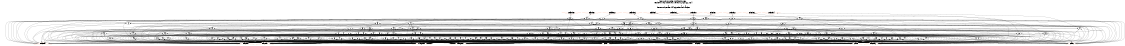 # Network structure generated by ABC

digraph network {
size = "7.5,10";
center = true;
edge [dir = back];

{
  node [shape = plaintext];
  edge [style = invis];
  LevelTitle1 [label=""];
  LevelTitle2 [label=""];
  Level6 [label = ""];
  Level5 [label = ""];
  Level4 [label = ""];
  Level3 [label = ""];
  Level2 [label = ""];
  Level1 [label = ""];
  Level0 [label = ""];
  LevelTitle1 ->  LevelTitle2 ->  Level6 ->  Level5 ->  Level4 ->  Level3 ->  Level2 ->  Level1 ->  Level0;
}

{
  rank = same;
  LevelTitle1;
  title1 [shape=plaintext,
          fontsize=20,
          fontname = "Times-Roman",
          label="Network structure visualized by ABC\nBenchmark \"top\". Time was Wed Oct 16 16:01:38 2024. "
         ];
}

{
  rank = same;
  LevelTitle2;
  title2 [shape=plaintext,
          fontsize=18,
          fontname = "Times-Roman",
          label="The network contains 194 logic nodes and 0 latches.\n"
         ];
}

{
  rank = same;
  Level6;
  Node11 [label = "coeff_token0", shape = invtriangle, color = coral, fillcolor = coral];
  Node12 [label = "coeff_token1", shape = invtriangle, color = coral, fillcolor = coral];
  Node13 [label = "coeff_token2", shape = invtriangle, color = coral, fillcolor = coral];
  Node14 [label = "coeff_token3", shape = invtriangle, color = coral, fillcolor = coral];
  Node15 [label = "coeff_token4", shape = invtriangle, color = coral, fillcolor = coral];
  Node16 [label = "coeff_token5", shape = invtriangle, color = coral, fillcolor = coral];
  Node17 [label = "ctoken_len0", shape = invtriangle, color = coral, fillcolor = coral];
  Node18 [label = "ctoken_len1", shape = invtriangle, color = coral, fillcolor = coral];
  Node19 [label = "ctoken_len2", shape = invtriangle, color = coral, fillcolor = coral];
  Node20 [label = "ctoken_len3", shape = invtriangle, color = coral, fillcolor = coral];
  Node21 [label = "ctoken_len4", shape = invtriangle, color = coral, fillcolor = coral];
}

{
  rank = same;
  Level5;
  Node23 [label = "23\n", shape = ellipse];
  Node54 [label = "54\n", shape = ellipse];
  Node80 [label = "80\n", shape = ellipse];
  Node104 [label = "104\n", shape = ellipse];
  Node130 [label = "130\n", shape = ellipse];
  Node155 [label = "155\n", shape = ellipse];
  Node180 [label = "180\n", shape = ellipse];
  Node199 [label = "199\n", shape = ellipse];
}

{
  rank = same;
  Level4;
  Node24 [label = "24\n", shape = ellipse];
  Node35 [label = "35\n", shape = ellipse];
  Node55 [label = "55\n", shape = ellipse];
  Node65 [label = "65\n", shape = ellipse];
  Node81 [label = "81\n", shape = ellipse];
  Node105 [label = "105\n", shape = ellipse];
  Node112 [label = "112\n", shape = ellipse];
  Node131 [label = "131\n", shape = ellipse];
  Node141 [label = "141\n", shape = ellipse];
  Node156 [label = "156\n", shape = ellipse];
  Node181 [label = "181\n", shape = ellipse];
  Node200 [label = "200\n", shape = ellipse];
}

{
  rank = same;
  Level3;
  Node25 [label = "25\n", shape = ellipse];
  Node36 [label = "36\n", shape = ellipse];
  Node41 [label = "41\n", shape = ellipse];
  Node56 [label = "56\n", shape = ellipse];
  Node61 [label = "61\n", shape = ellipse];
  Node66 [label = "66\n", shape = ellipse];
  Node77 [label = "77\n", shape = ellipse];
  Node82 [label = "82\n", shape = ellipse];
  Node92 [label = "92\n", shape = ellipse];
  Node106 [label = "106\n", shape = ellipse];
  Node113 [label = "113\n", shape = ellipse];
  Node119 [label = "119\n", shape = ellipse];
  Node132 [label = "132\n", shape = ellipse];
  Node142 [label = "142\n", shape = ellipse];
  Node147 [label = "147\n", shape = ellipse];
  Node153 [label = "153\n", shape = ellipse];
  Node157 [label = "157\n", shape = ellipse];
  Node167 [label = "167\n", shape = ellipse];
  Node182 [label = "182\n", shape = ellipse];
  Node201 [label = "201\n", shape = ellipse];
  Node211 [label = "211\n", shape = ellipse];
  Node214 [label = "214\n", shape = ellipse];
}

{
  rank = same;
  Level2;
  Node26 [label = "26\n", shape = ellipse];
  Node30 [label = "30\n", shape = ellipse];
  Node32 [label = "32\n", shape = ellipse];
  Node37 [label = "37\n", shape = ellipse];
  Node39 [label = "39\n", shape = ellipse];
  Node42 [label = "42\n", shape = ellipse];
  Node46 [label = "46\n", shape = ellipse];
  Node49 [label = "49\n", shape = ellipse];
  Node51 [label = "51\n", shape = ellipse];
  Node57 [label = "57\n", shape = ellipse];
  Node62 [label = "62\n", shape = ellipse];
  Node67 [label = "67\n", shape = ellipse];
  Node73 [label = "73\n", shape = ellipse];
  Node78 [label = "78\n", shape = ellipse];
  Node83 [label = "83\n", shape = ellipse];
  Node85 [label = "85\n", shape = ellipse];
  Node86 [label = "86\n", shape = ellipse];
  Node88 [label = "88\n", shape = ellipse];
  Node93 [label = "93\n", shape = ellipse];
  Node96 [label = "96\n", shape = ellipse];
  Node100 [label = "100\n", shape = ellipse];
  Node102 [label = "102\n", shape = ellipse];
  Node107 [label = "107\n", shape = ellipse];
  Node109 [label = "109\n", shape = ellipse];
  Node114 [label = "114\n", shape = ellipse];
  Node116 [label = "116\n", shape = ellipse];
  Node120 [label = "120\n", shape = ellipse];
  Node126 [label = "126\n", shape = ellipse];
  Node128 [label = "128\n", shape = ellipse];
  Node133 [label = "133\n", shape = ellipse];
  Node136 [label = "136\n", shape = ellipse];
  Node138 [label = "138\n", shape = ellipse];
  Node143 [label = "143\n", shape = ellipse];
  Node148 [label = "148\n", shape = ellipse];
  Node154 [label = "154\n", shape = ellipse];
  Node158 [label = "158\n", shape = ellipse];
  Node162 [label = "162\n", shape = ellipse];
  Node168 [label = "168\n", shape = ellipse];
  Node171 [label = "171\n", shape = ellipse];
  Node176 [label = "176\n", shape = ellipse];
  Node183 [label = "183\n", shape = ellipse];
  Node186 [label = "186\n", shape = ellipse];
  Node190 [label = "190\n", shape = ellipse];
  Node193 [label = "193\n", shape = ellipse];
  Node196 [label = "196\n", shape = ellipse];
  Node202 [label = "202\n", shape = ellipse];
  Node203 [label = "203\n", shape = ellipse];
  Node204 [label = "204\n", shape = ellipse];
  Node206 [label = "206\n", shape = ellipse];
  Node208 [label = "208\n", shape = ellipse];
  Node212 [label = "212\n", shape = ellipse];
  Node215 [label = "215\n", shape = ellipse];
}

{
  rank = same;
  Level1;
  Node27 [label = "27\n", shape = ellipse];
  Node28 [label = "28\n", shape = ellipse];
  Node29 [label = "29\n", shape = ellipse];
  Node31 [label = "31\n", shape = ellipse];
  Node33 [label = "33\n", shape = ellipse];
  Node34 [label = "34\n", shape = ellipse];
  Node38 [label = "38\n", shape = ellipse];
  Node40 [label = "40\n", shape = ellipse];
  Node43 [label = "43\n", shape = ellipse];
  Node44 [label = "44\n", shape = ellipse];
  Node45 [label = "45\n", shape = ellipse];
  Node47 [label = "47\n", shape = ellipse];
  Node48 [label = "48\n", shape = ellipse];
  Node50 [label = "50\n", shape = ellipse];
  Node52 [label = "52\n", shape = ellipse];
  Node53 [label = "53\n", shape = ellipse];
  Node58 [label = "58\n", shape = ellipse];
  Node59 [label = "59\n", shape = ellipse];
  Node60 [label = "60\n", shape = ellipse];
  Node63 [label = "63\n", shape = ellipse];
  Node64 [label = "64\n", shape = ellipse];
  Node68 [label = "68\n", shape = ellipse];
  Node69 [label = "69\n", shape = ellipse];
  Node70 [label = "70\n", shape = ellipse];
  Node71 [label = "71\n", shape = ellipse];
  Node72 [label = "72\n", shape = ellipse];
  Node74 [label = "74\n", shape = ellipse];
  Node75 [label = "75\n", shape = ellipse];
  Node76 [label = "76\n", shape = ellipse];
  Node79 [label = "79\n", shape = ellipse];
  Node84 [label = "84\n", shape = ellipse];
  Node87 [label = "87\n", shape = ellipse];
  Node89 [label = "89\n", shape = ellipse];
  Node90 [label = "90\n", shape = ellipse];
  Node91 [label = "91\n", shape = ellipse];
  Node94 [label = "94\n", shape = ellipse];
  Node95 [label = "95\n", shape = ellipse];
  Node97 [label = "97\n", shape = ellipse];
  Node98 [label = "98\n", shape = ellipse];
  Node99 [label = "99\n", shape = ellipse];
  Node101 [label = "101\n", shape = ellipse];
  Node103 [label = "103\n", shape = ellipse];
  Node108 [label = "108\n", shape = ellipse];
  Node110 [label = "110\n", shape = ellipse];
  Node111 [label = "111\n", shape = ellipse];
  Node115 [label = "115\n", shape = ellipse];
  Node117 [label = "117\n", shape = ellipse];
  Node118 [label = "118\n", shape = ellipse];
  Node121 [label = "121\n", shape = ellipse];
  Node122 [label = "122\n", shape = ellipse];
  Node123 [label = "123\n", shape = ellipse];
  Node124 [label = "124\n", shape = ellipse];
  Node125 [label = "125\n", shape = ellipse];
  Node127 [label = "127\n", shape = ellipse];
  Node129 [label = "129\n", shape = ellipse];
  Node134 [label = "134\n", shape = ellipse];
  Node135 [label = "135\n", shape = ellipse];
  Node137 [label = "137\n", shape = ellipse];
  Node139 [label = "139\n", shape = ellipse];
  Node140 [label = "140\n", shape = ellipse];
  Node144 [label = "144\n", shape = ellipse];
  Node145 [label = "145\n", shape = ellipse];
  Node146 [label = "146\n", shape = ellipse];
  Node149 [label = "149\n", shape = ellipse];
  Node150 [label = "150\n", shape = ellipse];
  Node151 [label = "151\n", shape = ellipse];
  Node152 [label = "152\n", shape = ellipse];
  Node159 [label = "159\n", shape = ellipse];
  Node160 [label = "160\n", shape = ellipse];
  Node161 [label = "161\n", shape = ellipse];
  Node163 [label = "163\n", shape = ellipse];
  Node164 [label = "164\n", shape = ellipse];
  Node165 [label = "165\n", shape = ellipse];
  Node166 [label = "166\n", shape = ellipse];
  Node169 [label = "169\n", shape = ellipse];
  Node170 [label = "170\n", shape = ellipse];
  Node172 [label = "172\n", shape = ellipse];
  Node173 [label = "173\n", shape = ellipse];
  Node174 [label = "174\n", shape = ellipse];
  Node175 [label = "175\n", shape = ellipse];
  Node177 [label = "177\n", shape = ellipse];
  Node178 [label = "178\n", shape = ellipse];
  Node179 [label = "179\n", shape = ellipse];
  Node184 [label = "184\n", shape = ellipse];
  Node185 [label = "185\n", shape = ellipse];
  Node187 [label = "187\n", shape = ellipse];
  Node188 [label = "188\n", shape = ellipse];
  Node189 [label = "189\n", shape = ellipse];
  Node191 [label = "191\n", shape = ellipse];
  Node192 [label = "192\n", shape = ellipse];
  Node194 [label = "194\n", shape = ellipse];
  Node195 [label = "195\n", shape = ellipse];
  Node197 [label = "197\n", shape = ellipse];
  Node198 [label = "198\n", shape = ellipse];
  Node205 [label = "205\n", shape = ellipse];
  Node207 [label = "207\n", shape = ellipse];
  Node209 [label = "209\n", shape = ellipse];
  Node210 [label = "210\n", shape = ellipse];
  Node213 [label = "213\n", shape = ellipse];
  Node216 [label = "216\n", shape = ellipse];
}

{
  rank = same;
  Level0;
  Node1 [label = "totalcoeffs0", shape = triangle, color = coral, fillcolor = coral];
  Node2 [label = "totalcoeffs1", shape = triangle, color = coral, fillcolor = coral];
  Node3 [label = "totalcoeffs2", shape = triangle, color = coral, fillcolor = coral];
  Node4 [label = "totalcoeffs3", shape = triangle, color = coral, fillcolor = coral];
  Node5 [label = "totalcoeffs4", shape = triangle, color = coral, fillcolor = coral];
  Node6 [label = "ctable0", shape = triangle, color = coral, fillcolor = coral];
  Node7 [label = "ctable1", shape = triangle, color = coral, fillcolor = coral];
  Node8 [label = "ctable2", shape = triangle, color = coral, fillcolor = coral];
  Node9 [label = "trailingones0", shape = triangle, color = coral, fillcolor = coral];
  Node10 [label = "trailingones1", shape = triangle, color = coral, fillcolor = coral];
}

title1 -> title2 [style = invis];
title2 -> Node11 [style = invis];
title2 -> Node12 [style = invis];
title2 -> Node13 [style = invis];
title2 -> Node14 [style = invis];
title2 -> Node15 [style = invis];
title2 -> Node16 [style = invis];
title2 -> Node17 [style = invis];
title2 -> Node18 [style = invis];
title2 -> Node19 [style = invis];
title2 -> Node20 [style = invis];
title2 -> Node21 [style = invis];
Node11 -> Node12 [style = invis];
Node12 -> Node13 [style = invis];
Node13 -> Node14 [style = invis];
Node14 -> Node15 [style = invis];
Node15 -> Node16 [style = invis];
Node16 -> Node17 [style = invis];
Node17 -> Node18 [style = invis];
Node18 -> Node19 [style = invis];
Node19 -> Node20 [style = invis];
Node20 -> Node21 [style = invis];
Node11 -> Node23 [style = solid];
Node12 -> Node54 [style = solid];
Node13 -> Node80 [style = solid];
Node14 -> Node104 [style = solid];
Node15 -> Node126 [style = solid];
Node16 -> Node128 [style = solid];
Node17 -> Node130 [style = solid];
Node18 -> Node155 [style = solid];
Node19 -> Node180 [style = solid];
Node20 -> Node199 [style = solid];
Node21 -> Node214 [style = solid];
Node23 -> Node24 [style = solid];
Node23 -> Node35 [style = solid];
Node23 -> Node51 [style = solid];
Node23 -> Node5 [style = solid];
Node23 -> Node7 [style = solid];
Node24 -> Node25 [style = solid];
Node24 -> Node30 [style = solid];
Node24 -> Node32 [style = solid];
Node24 -> Node3 [style = solid];
Node24 -> Node9 [style = solid];
Node25 -> Node26 [style = solid];
Node25 -> Node29 [style = solid];
Node25 -> Node1 [style = solid];
Node25 -> Node3 [style = solid];
Node25 -> Node4 [style = solid];
Node26 -> Node27 [style = solid];
Node26 -> Node28 [style = solid];
Node26 -> Node6 [style = solid];
Node26 -> Node8 [style = solid];
Node26 -> Node9 [style = solid];
Node27 -> Node3 [style = solid];
Node27 -> Node10 [style = solid];
Node28 -> Node1 [style = solid];
Node28 -> Node2 [style = solid];
Node29 -> Node2 [style = solid];
Node29 -> Node6 [style = solid];
Node29 -> Node8 [style = solid];
Node29 -> Node9 [style = solid];
Node29 -> Node10 [style = solid];
Node30 -> Node31 [style = solid];
Node30 -> Node1 [style = solid];
Node30 -> Node2 [style = solid];
Node30 -> Node8 [style = solid];
Node30 -> Node10 [style = solid];
Node31 -> Node4 [style = solid];
Node31 -> Node6 [style = solid];
Node32 -> Node33 [style = solid];
Node32 -> Node34 [style = solid];
Node32 -> Node2 [style = solid];
Node32 -> Node4 [style = solid];
Node32 -> Node8 [style = solid];
Node33 -> Node1 [style = solid];
Node33 -> Node3 [style = solid];
Node33 -> Node4 [style = solid];
Node33 -> Node10 [style = solid];
Node34 -> Node1 [style = solid];
Node34 -> Node2 [style = solid];
Node34 -> Node3 [style = solid];
Node34 -> Node6 [style = solid];
Node34 -> Node10 [style = solid];
Node35 -> Node36 [style = solid];
Node35 -> Node41 [style = solid];
Node35 -> Node46 [style = solid];
Node35 -> Node49 [style = solid];
Node35 -> Node8 [style = solid];
Node36 -> Node37 [style = solid];
Node36 -> Node39 [style = solid];
Node36 -> Node6 [style = solid];
Node36 -> Node9 [style = solid];
Node37 -> Node38 [style = solid];
Node37 -> Node1 [style = solid];
Node37 -> Node3 [style = solid];
Node37 -> Node7 [style = solid];
Node37 -> Node10 [style = solid];
Node38 -> Node1 [style = solid];
Node38 -> Node2 [style = solid];
Node38 -> Node3 [style = solid];
Node38 -> Node4 [style = solid];
Node38 -> Node10 [style = solid];
Node39 -> Node40 [style = solid];
Node39 -> Node2 [style = solid];
Node39 -> Node3 [style = solid];
Node39 -> Node10 [style = solid];
Node40 -> Node1 [style = solid];
Node40 -> Node4 [style = solid];
Node40 -> Node7 [style = solid];
Node41 -> Node42 [style = solid];
Node41 -> Node45 [style = solid];
Node41 -> Node4 [style = solid];
Node41 -> Node6 [style = solid];
Node41 -> Node9 [style = solid];
Node42 -> Node43 [style = solid];
Node42 -> Node44 [style = solid];
Node42 -> Node3 [style = solid];
Node42 -> Node6 [style = solid];
Node42 -> Node7 [style = solid];
Node43 -> Node1 [style = solid];
Node43 -> Node2 [style = solid];
Node43 -> Node10 [style = solid];
Node44 -> Node1 [style = solid];
Node44 -> Node2 [style = solid];
Node44 -> Node3 [style = solid];
Node44 -> Node10 [style = solid];
Node45 -> Node1 [style = solid];
Node45 -> Node2 [style = solid];
Node45 -> Node3 [style = solid];
Node45 -> Node9 [style = solid];
Node45 -> Node10 [style = solid];
Node46 -> Node47 [style = solid];
Node46 -> Node48 [style = solid];
Node46 -> Node1 [style = solid];
Node46 -> Node6 [style = solid];
Node46 -> Node9 [style = solid];
Node47 -> Node2 [style = solid];
Node47 -> Node3 [style = solid];
Node47 -> Node4 [style = solid];
Node47 -> Node9 [style = solid];
Node47 -> Node10 [style = solid];
Node48 -> Node2 [style = solid];
Node48 -> Node3 [style = solid];
Node48 -> Node4 [style = solid];
Node48 -> Node7 [style = solid];
Node48 -> Node10 [style = solid];
Node49 -> Node50 [style = solid];
Node49 -> Node1 [style = solid];
Node49 -> Node2 [style = solid];
Node49 -> Node9 [style = solid];
Node49 -> Node10 [style = solid];
Node50 -> Node3 [style = solid];
Node50 -> Node4 [style = solid];
Node51 -> Node52 [style = solid];
Node51 -> Node53 [style = solid];
Node51 -> Node1 [style = solid];
Node51 -> Node8 [style = solid];
Node52 -> Node5 [style = solid];
Node52 -> Node6 [style = solid];
Node52 -> Node7 [style = solid];
Node52 -> Node9 [style = solid];
Node52 -> Node10 [style = solid];
Node53 -> Node2 [style = solid];
Node53 -> Node3 [style = solid];
Node53 -> Node4 [style = solid];
Node54 -> Node55 [style = solid];
Node54 -> Node65 [style = solid];
Node54 -> Node77 [style = solid];
Node54 -> Node5 [style = solid];
Node54 -> Node8 [style = solid];
Node55 -> Node56 [style = solid];
Node55 -> Node61 [style = solid];
Node55 -> Node2 [style = solid];
Node55 -> Node4 [style = solid];
Node55 -> Node5 [style = solid];
Node56 -> Node57 [style = solid];
Node56 -> Node59 [style = solid];
Node56 -> Node60 [style = solid];
Node56 -> Node3 [style = solid];
Node56 -> Node5 [style = solid];
Node57 -> Node58 [style = solid];
Node57 -> Node1 [style = solid];
Node57 -> Node3 [style = solid];
Node57 -> Node7 [style = solid];
Node57 -> Node10 [style = solid];
Node58 -> Node5 [style = solid];
Node58 -> Node6 [style = solid];
Node58 -> Node7 [style = solid];
Node58 -> Node9 [style = solid];
Node58 -> Node10 [style = solid];
Node59 -> Node1 [style = solid];
Node59 -> Node3 [style = solid];
Node59 -> Node6 [style = solid];
Node59 -> Node9 [style = solid];
Node59 -> Node10 [style = solid];
Node60 -> Node1 [style = solid];
Node60 -> Node6 [style = solid];
Node60 -> Node7 [style = solid];
Node60 -> Node9 [style = solid];
Node60 -> Node10 [style = solid];
Node61 -> Node62 [style = solid];
Node61 -> Node27 [style = solid];
Node61 -> Node7 [style = solid];
Node61 -> Node9 [style = solid];
Node62 -> Node63 [style = solid];
Node62 -> Node64 [style = solid];
Node62 -> Node2 [style = solid];
Node62 -> Node3 [style = solid];
Node62 -> Node10 [style = solid];
Node63 -> Node1 [style = solid];
Node63 -> Node6 [style = solid];
Node63 -> Node7 [style = solid];
Node63 -> Node9 [style = solid];
Node63 -> Node10 [style = solid];
Node64 -> Node1 [style = solid];
Node64 -> Node3 [style = solid];
Node64 -> Node6 [style = solid];
Node64 -> Node7 [style = solid];
Node64 -> Node9 [style = solid];
Node65 -> Node66 [style = solid];
Node65 -> Node73 [style = solid];
Node65 -> Node76 [style = solid];
Node65 -> Node7 [style = solid];
Node65 -> Node10 [style = solid];
Node66 -> Node67 [style = solid];
Node66 -> Node71 [style = solid];
Node66 -> Node72 [style = solid];
Node66 -> Node6 [style = solid];
Node66 -> Node7 [style = solid];
Node67 -> Node68 [style = solid];
Node67 -> Node69 [style = solid];
Node67 -> Node70 [style = solid];
Node67 -> Node2 [style = solid];
Node68 -> Node1 [style = solid];
Node68 -> Node3 [style = solid];
Node68 -> Node4 [style = solid];
Node68 -> Node6 [style = solid];
Node68 -> Node9 [style = solid];
Node69 -> Node1 [style = solid];
Node69 -> Node3 [style = solid];
Node69 -> Node4 [style = solid];
Node69 -> Node9 [style = solid];
Node70 -> Node1 [style = solid];
Node70 -> Node3 [style = solid];
Node70 -> Node6 [style = solid];
Node70 -> Node9 [style = solid];
Node71 -> Node2 [style = solid];
Node71 -> Node3 [style = solid];
Node71 -> Node4 [style = solid];
Node71 -> Node7 [style = solid];
Node71 -> Node9 [style = solid];
Node72 -> Node1 [style = solid];
Node72 -> Node2 [style = solid];
Node72 -> Node3 [style = solid];
Node72 -> Node7 [style = solid];
Node72 -> Node9 [style = solid];
Node73 -> Node74 [style = solid];
Node73 -> Node75 [style = solid];
Node73 -> Node1 [style = solid];
Node74 -> Node2 [style = solid];
Node74 -> Node3 [style = solid];
Node74 -> Node4 [style = solid];
Node74 -> Node6 [style = solid];
Node74 -> Node9 [style = solid];
Node75 -> Node2 [style = solid];
Node75 -> Node3 [style = solid];
Node75 -> Node4 [style = solid];
Node75 -> Node6 [style = solid];
Node76 -> Node2 [style = solid];
Node76 -> Node3 [style = solid];
Node76 -> Node4 [style = solid];
Node76 -> Node6 [style = solid];
Node76 -> Node9 [style = solid];
Node77 -> Node78 [style = solid];
Node77 -> Node31 [style = solid];
Node77 -> Node5 [style = solid];
Node77 -> Node7 [style = solid];
Node78 -> Node27 [style = solid];
Node78 -> Node28 [style = solid];
Node78 -> Node79 [style = solid];
Node78 -> Node8 [style = solid];
Node79 -> Node1 [style = solid];
Node79 -> Node2 [style = solid];
Node79 -> Node3 [style = solid];
Node79 -> Node9 [style = solid];
Node79 -> Node10 [style = solid];
Node80 -> Node81 [style = solid];
Node80 -> Node92 [style = solid];
Node80 -> Node102 [style = solid];
Node80 -> Node5 [style = solid];
Node80 -> Node8 [style = solid];
Node81 -> Node82 [style = solid];
Node81 -> Node86 [style = solid];
Node81 -> Node88 [style = solid];
Node81 -> Node4 [style = solid];
Node81 -> Node7 [style = solid];
Node82 -> Node83 [style = solid];
Node82 -> Node85 [style = solid];
Node82 -> Node1 [style = solid];
Node83 -> Node84 [style = solid];
Node83 -> Node2 [style = solid];
Node83 -> Node3 [style = solid];
Node83 -> Node4 [style = solid];
Node83 -> Node6 [style = solid];
Node84 -> Node9 [style = solid];
Node84 -> Node10 [style = solid];
Node85 -> Node50 [style = solid];
Node85 -> Node2 [style = solid];
Node85 -> Node9 [style = solid];
Node85 -> Node10 [style = solid];
Node86 -> Node87 [style = solid];
Node86 -> Node2 [style = solid];
Node86 -> Node3 [style = solid];
Node86 -> Node9 [style = solid];
Node86 -> Node10 [style = solid];
Node87 -> Node1 [style = solid];
Node87 -> Node3 [style = solid];
Node87 -> Node6 [style = solid];
Node87 -> Node9 [style = solid];
Node87 -> Node10 [style = solid];
Node88 -> Node89 [style = solid];
Node88 -> Node90 [style = solid];
Node88 -> Node91 [style = solid];
Node88 -> Node3 [style = solid];
Node88 -> Node4 [style = solid];
Node89 -> Node1 [style = solid];
Node89 -> Node6 [style = solid];
Node90 -> Node2 [style = solid];
Node90 -> Node3 [style = solid];
Node90 -> Node7 [style = solid];
Node90 -> Node9 [style = solid];
Node90 -> Node10 [style = solid];
Node91 -> Node2 [style = solid];
Node91 -> Node4 [style = solid];
Node91 -> Node7 [style = solid];
Node91 -> Node9 [style = solid];
Node91 -> Node10 [style = solid];
Node92 -> Node93 [style = solid];
Node92 -> Node96 [style = solid];
Node92 -> Node100 [style = solid];
Node92 -> Node1 [style = solid];
Node92 -> Node5 [style = solid];
Node93 -> Node94 [style = solid];
Node93 -> Node95 [style = solid];
Node93 -> Node2 [style = solid];
Node93 -> Node4 [style = solid];
Node93 -> Node10 [style = solid];
Node94 -> Node3 [style = solid];
Node94 -> Node4 [style = solid];
Node94 -> Node6 [style = solid];
Node94 -> Node9 [style = solid];
Node95 -> Node6 [style = solid];
Node95 -> Node7 [style = solid];
Node95 -> Node9 [style = solid];
Node96 -> Node97 [style = solid];
Node96 -> Node98 [style = solid];
Node96 -> Node99 [style = solid];
Node96 -> Node4 [style = solid];
Node96 -> Node6 [style = solid];
Node97 -> Node2 [style = solid];
Node97 -> Node3 [style = solid];
Node97 -> Node7 [style = solid];
Node97 -> Node9 [style = solid];
Node97 -> Node10 [style = solid];
Node98 -> Node2 [style = solid];
Node98 -> Node3 [style = solid];
Node98 -> Node4 [style = solid];
Node98 -> Node7 [style = solid];
Node98 -> Node9 [style = solid];
Node99 -> Node2 [style = solid];
Node99 -> Node4 [style = solid];
Node99 -> Node7 [style = solid];
Node99 -> Node9 [style = solid];
Node99 -> Node10 [style = solid];
Node100 -> Node101 [style = solid];
Node100 -> Node6 [style = solid];
Node100 -> Node7 [style = solid];
Node100 -> Node9 [style = solid];
Node100 -> Node10 [style = solid];
Node101 -> Node2 [style = solid];
Node101 -> Node3 [style = solid];
Node101 -> Node4 [style = solid];
Node101 -> Node5 [style = solid];
Node102 -> Node50 [style = solid];
Node102 -> Node103 [style = solid];
Node102 -> Node5 [style = solid];
Node102 -> Node6 [style = solid];
Node102 -> Node7 [style = solid];
Node103 -> Node1 [style = solid];
Node103 -> Node2 [style = solid];
Node103 -> Node8 [style = solid];
Node103 -> Node9 [style = solid];
Node103 -> Node10 [style = solid];
Node104 -> Node105 [style = solid];
Node104 -> Node112 [style = solid];
Node104 -> Node1 [style = solid];
Node104 -> Node5 [style = solid];
Node104 -> Node8 [style = solid];
Node105 -> Node106 [style = solid];
Node105 -> Node109 [style = solid];
Node105 -> Node111 [style = solid];
Node105 -> Node2 [style = solid];
Node105 -> Node5 [style = solid];
Node106 -> Node107 [style = solid];
Node106 -> Node2 [style = solid];
Node106 -> Node3 [style = solid];
Node106 -> Node6 [style = solid];
Node106 -> Node7 [style = solid];
Node107 -> Node108 [style = solid];
Node107 -> Node4 [style = solid];
Node107 -> Node6 [style = solid];
Node107 -> Node7 [style = solid];
Node107 -> Node9 [style = solid];
Node108 -> Node3 [style = solid];
Node108 -> Node6 [style = solid];
Node108 -> Node7 [style = solid];
Node108 -> Node9 [style = solid];
Node108 -> Node10 [style = solid];
Node109 -> Node110 [style = solid];
Node109 -> Node3 [style = solid];
Node109 -> Node4 [style = solid];
Node109 -> Node5 [style = solid];
Node110 -> Node6 [style = solid];
Node110 -> Node7 [style = solid];
Node110 -> Node9 [style = solid];
Node110 -> Node10 [style = solid];
Node111 -> Node3 [style = solid];
Node111 -> Node4 [style = solid];
Node111 -> Node7 [style = solid];
Node111 -> Node10 [style = solid];
Node112 -> Node113 [style = solid];
Node112 -> Node119 [style = solid];
Node112 -> Node124 [style = solid];
Node112 -> Node125 [style = solid];
Node112 -> Node2 [style = solid];
Node113 -> Node114 [style = solid];
Node113 -> Node116 [style = solid];
Node113 -> Node118 [style = solid];
Node113 -> Node1 [style = solid];
Node113 -> Node2 [style = solid];
Node114 -> Node115 [style = solid];
Node114 -> Node4 [style = solid];
Node114 -> Node6 [style = solid];
Node114 -> Node7 [style = solid];
Node114 -> Node9 [style = solid];
Node115 -> Node3 [style = solid];
Node115 -> Node4 [style = solid];
Node115 -> Node6 [style = solid];
Node115 -> Node9 [style = solid];
Node115 -> Node10 [style = solid];
Node116 -> Node117 [style = solid];
Node116 -> Node4 [style = solid];
Node116 -> Node6 [style = solid];
Node116 -> Node7 [style = solid];
Node116 -> Node10 [style = solid];
Node117 -> Node2 [style = solid];
Node117 -> Node3 [style = solid];
Node117 -> Node6 [style = solid];
Node117 -> Node7 [style = solid];
Node117 -> Node9 [style = solid];
Node118 -> Node3 [style = solid];
Node118 -> Node4 [style = solid];
Node118 -> Node6 [style = solid];
Node118 -> Node9 [style = solid];
Node118 -> Node10 [style = solid];
Node119 -> Node120 [style = solid];
Node119 -> Node122 [style = solid];
Node119 -> Node123 [style = solid];
Node119 -> Node4 [style = solid];
Node120 -> Node121 [style = solid];
Node120 -> Node3 [style = solid];
Node120 -> Node7 [style = solid];
Node120 -> Node9 [style = solid];
Node121 -> Node6 [style = solid];
Node121 -> Node10 [style = solid];
Node122 -> Node2 [style = solid];
Node122 -> Node6 [style = solid];
Node122 -> Node7 [style = solid];
Node122 -> Node9 [style = solid];
Node122 -> Node10 [style = solid];
Node123 -> Node2 [style = solid];
Node123 -> Node6 [style = solid];
Node123 -> Node7 [style = solid];
Node123 -> Node9 [style = solid];
Node123 -> Node10 [style = solid];
Node124 -> Node3 [style = solid];
Node124 -> Node4 [style = solid];
Node124 -> Node6 [style = solid];
Node124 -> Node7 [style = solid];
Node124 -> Node10 [style = solid];
Node125 -> Node4 [style = solid];
Node125 -> Node6 [style = solid];
Node125 -> Node7 [style = solid];
Node125 -> Node9 [style = solid];
Node125 -> Node10 [style = solid];
Node126 -> Node127 [style = solid];
Node126 -> Node6 [style = solid];
Node126 -> Node7 [style = solid];
Node126 -> Node8 [style = solid];
Node127 -> Node1 [style = solid];
Node127 -> Node2 [style = solid];
Node127 -> Node3 [style = solid];
Node127 -> Node4 [style = solid];
Node127 -> Node5 [style = solid];
Node128 -> Node129 [style = solid];
Node128 -> Node6 [style = solid];
Node128 -> Node7 [style = solid];
Node128 -> Node8 [style = solid];
Node129 -> Node1 [style = solid];
Node129 -> Node2 [style = solid];
Node129 -> Node3 [style = solid];
Node129 -> Node4 [style = solid];
Node129 -> Node5 [style = solid];
Node130 -> Node131 [style = solid];
Node130 -> Node141 [style = solid];
Node130 -> Node153 [style = solid];
Node130 -> Node5 [style = solid];
Node130 -> Node8 [style = solid];
Node131 -> Node132 [style = solid];
Node131 -> Node136 [style = solid];
Node131 -> Node138 [style = solid];
Node131 -> Node4 [style = solid];
Node131 -> Node8 [style = solid];
Node132 -> Node133 [style = solid];
Node132 -> Node135 [style = solid];
Node132 -> Node1 [style = solid];
Node132 -> Node6 [style = solid];
Node132 -> Node7 [style = solid];
Node133 -> Node134 [style = solid];
Node133 -> Node3 [style = solid];
Node133 -> Node8 [style = solid];
Node134 -> Node1 [style = solid];
Node134 -> Node2 [style = solid];
Node134 -> Node9 [style = solid];
Node134 -> Node10 [style = solid];
Node135 -> Node2 [style = solid];
Node135 -> Node3 [style = solid];
Node135 -> Node8 [style = solid];
Node135 -> Node9 [style = solid];
Node135 -> Node10 [style = solid];
Node136 -> Node121 [style = solid];
Node136 -> Node137 [style = solid];
Node136 -> Node1 [style = solid];
Node136 -> Node3 [style = solid];
Node136 -> Node9 [style = solid];
Node137 -> Node2 [style = solid];
Node137 -> Node3 [style = solid];
Node137 -> Node6 [style = solid];
Node137 -> Node7 [style = solid];
Node137 -> Node10 [style = solid];
Node138 -> Node139 [style = solid];
Node138 -> Node140 [style = solid];
Node138 -> Node6 [style = solid];
Node139 -> Node1 [style = solid];
Node139 -> Node2 [style = solid];
Node139 -> Node3 [style = solid];
Node139 -> Node9 [style = solid];
Node139 -> Node10 [style = solid];
Node140 -> Node3 [style = solid];
Node140 -> Node7 [style = solid];
Node140 -> Node9 [style = solid];
Node140 -> Node10 [style = solid];
Node141 -> Node142 [style = solid];
Node141 -> Node147 [style = solid];
Node141 -> Node152 [style = solid];
Node141 -> Node4 [style = solid];
Node141 -> Node10 [style = solid];
Node142 -> Node143 [style = solid];
Node142 -> Node144 [style = solid];
Node142 -> Node1 [style = solid];
Node142 -> Node6 [style = solid];
Node142 -> Node9 [style = solid];
Node143 -> Node144 [style = solid];
Node143 -> Node145 [style = solid];
Node143 -> Node146 [style = solid];
Node143 -> Node3 [style = solid];
Node144 -> Node2 [style = solid];
Node144 -> Node10 [style = solid];
Node145 -> Node1 [style = solid];
Node145 -> Node2 [style = solid];
Node145 -> Node9 [style = solid];
Node145 -> Node10 [style = solid];
Node146 -> Node1 [style = solid];
Node146 -> Node2 [style = solid];
Node146 -> Node7 [style = solid];
Node146 -> Node9 [style = solid];
Node146 -> Node10 [style = solid];
Node147 -> Node148 [style = solid];
Node147 -> Node150 [style = solid];
Node147 -> Node151 [style = solid];
Node147 -> Node2 [style = solid];
Node147 -> Node9 [style = solid];
Node148 -> Node149 [style = solid];
Node148 -> Node1 [style = solid];
Node148 -> Node3 [style = solid];
Node148 -> Node9 [style = solid];
Node148 -> Node10 [style = solid];
Node149 -> Node1 [style = solid];
Node149 -> Node6 [style = solid];
Node149 -> Node7 [style = solid];
Node149 -> Node9 [style = solid];
Node150 -> Node1 [style = solid];
Node150 -> Node3 [style = solid];
Node150 -> Node6 [style = solid];
Node150 -> Node7 [style = solid];
Node150 -> Node10 [style = solid];
Node151 -> Node1 [style = solid];
Node151 -> Node3 [style = solid];
Node151 -> Node7 [style = solid];
Node151 -> Node9 [style = solid];
Node151 -> Node10 [style = solid];
Node152 -> Node1 [style = solid];
Node152 -> Node2 [style = solid];
Node152 -> Node3 [style = solid];
Node152 -> Node7 [style = solid];
Node152 -> Node9 [style = solid];
Node153 -> Node154 [style = solid];
Node153 -> Node6 [style = solid];
Node153 -> Node7 [style = solid];
Node154 -> Node50 [style = solid];
Node154 -> Node1 [style = solid];
Node154 -> Node2 [style = solid];
Node154 -> Node5 [style = solid];
Node155 -> Node156 [style = solid];
Node155 -> Node177 [style = solid];
Node155 -> Node179 [style = solid];
Node155 -> Node5 [style = solid];
Node155 -> Node8 [style = solid];
Node156 -> Node157 [style = solid];
Node156 -> Node167 [style = solid];
Node156 -> Node176 [style = solid];
Node156 -> Node7 [style = solid];
Node156 -> Node8 [style = solid];
Node157 -> Node158 [style = solid];
Node157 -> Node162 [style = solid];
Node157 -> Node166 [style = solid];
Node157 -> Node2 [style = solid];
Node157 -> Node6 [style = solid];
Node158 -> Node159 [style = solid];
Node158 -> Node160 [style = solid];
Node158 -> Node161 [style = solid];
Node158 -> Node3 [style = solid];
Node159 -> Node1 [style = solid];
Node159 -> Node4 [style = solid];
Node159 -> Node7 [style = solid];
Node159 -> Node9 [style = solid];
Node159 -> Node10 [style = solid];
Node160 -> Node1 [style = solid];
Node160 -> Node4 [style = solid];
Node160 -> Node7 [style = solid];
Node160 -> Node9 [style = solid];
Node160 -> Node10 [style = solid];
Node161 -> Node4 [style = solid];
Node161 -> Node7 [style = solid];
Node161 -> Node9 [style = solid];
Node161 -> Node10 [style = solid];
Node162 -> Node163 [style = solid];
Node162 -> Node164 [style = solid];
Node162 -> Node165 [style = solid];
Node162 -> Node4 [style = solid];
Node163 -> Node1 [style = solid];
Node163 -> Node3 [style = solid];
Node163 -> Node7 [style = solid];
Node163 -> Node9 [style = solid];
Node163 -> Node10 [style = solid];
Node164 -> Node1 [style = solid];
Node164 -> Node3 [style = solid];
Node164 -> Node7 [style = solid];
Node164 -> Node9 [style = solid];
Node164 -> Node10 [style = solid];
Node165 -> Node3 [style = solid];
Node165 -> Node4 [style = solid];
Node165 -> Node7 [style = solid];
Node165 -> Node9 [style = solid];
Node165 -> Node10 [style = solid];
Node166 -> Node3 [style = solid];
Node166 -> Node4 [style = solid];
Node166 -> Node7 [style = solid];
Node166 -> Node9 [style = solid];
Node166 -> Node10 [style = solid];
Node167 -> Node168 [style = solid];
Node167 -> Node171 [style = solid];
Node167 -> Node175 [style = solid];
Node167 -> Node2 [style = solid];
Node167 -> Node4 [style = solid];
Node168 -> Node169 [style = solid];
Node168 -> Node170 [style = solid];
Node168 -> Node9 [style = solid];
Node169 -> Node1 [style = solid];
Node169 -> Node3 [style = solid];
Node169 -> Node4 [style = solid];
Node169 -> Node6 [style = solid];
Node169 -> Node10 [style = solid];
Node170 -> Node3 [style = solid];
Node170 -> Node4 [style = solid];
Node170 -> Node6 [style = solid];
Node170 -> Node10 [style = solid];
Node171 -> Node172 [style = solid];
Node171 -> Node173 [style = solid];
Node171 -> Node174 [style = solid];
Node171 -> Node2 [style = solid];
Node171 -> Node6 [style = solid];
Node172 -> Node1 [style = solid];
Node172 -> Node3 [style = solid];
Node172 -> Node4 [style = solid];
Node172 -> Node9 [style = solid];
Node172 -> Node10 [style = solid];
Node173 -> Node1 [style = solid];
Node173 -> Node3 [style = solid];
Node173 -> Node4 [style = solid];
Node173 -> Node9 [style = solid];
Node173 -> Node10 [style = solid];
Node174 -> Node3 [style = solid];
Node174 -> Node4 [style = solid];
Node174 -> Node6 [style = solid];
Node174 -> Node9 [style = solid];
Node174 -> Node10 [style = solid];
Node175 -> Node1 [style = solid];
Node175 -> Node3 [style = solid];
Node175 -> Node6 [style = solid];
Node175 -> Node9 [style = solid];
Node175 -> Node10 [style = solid];
Node176 -> Node31 [style = solid];
Node176 -> Node177 [style = solid];
Node176 -> Node178 [style = solid];
Node177 -> Node2 [style = solid];
Node177 -> Node7 [style = solid];
Node178 -> Node1 [style = solid];
Node178 -> Node3 [style = solid];
Node178 -> Node8 [style = solid];
Node178 -> Node9 [style = solid];
Node178 -> Node10 [style = solid];
Node179 -> Node1 [style = solid];
Node179 -> Node3 [style = solid];
Node179 -> Node4 [style = solid];
Node179 -> Node6 [style = solid];
Node180 -> Node181 [style = solid];
Node180 -> Node31 [style = solid];
Node180 -> Node198 [style = solid];
Node180 -> Node5 [style = solid];
Node180 -> Node8 [style = solid];
Node181 -> Node182 [style = solid];
Node181 -> Node193 [style = solid];
Node181 -> Node196 [style = solid];
Node181 -> Node7 [style = solid];
Node181 -> Node8 [style = solid];
Node182 -> Node183 [style = solid];
Node182 -> Node186 [style = solid];
Node182 -> Node190 [style = solid];
Node182 -> Node192 [style = solid];
Node182 -> Node10 [style = solid];
Node183 -> Node184 [style = solid];
Node183 -> Node185 [style = solid];
Node183 -> Node1 [style = solid];
Node183 -> Node6 [style = solid];
Node183 -> Node9 [style = solid];
Node184 -> Node1 [style = solid];
Node184 -> Node2 [style = solid];
Node184 -> Node3 [style = solid];
Node184 -> Node4 [style = solid];
Node184 -> Node6 [style = solid];
Node185 -> Node2 [style = solid];
Node185 -> Node3 [style = solid];
Node185 -> Node4 [style = solid];
Node185 -> Node6 [style = solid];
Node186 -> Node187 [style = solid];
Node186 -> Node188 [style = solid];
Node186 -> Node189 [style = solid];
Node186 -> Node1 [style = solid];
Node186 -> Node9 [style = solid];
Node187 -> Node2 [style = solid];
Node187 -> Node3 [style = solid];
Node187 -> Node4 [style = solid];
Node187 -> Node6 [style = solid];
Node187 -> Node10 [style = solid];
Node188 -> Node2 [style = solid];
Node188 -> Node3 [style = solid];
Node188 -> Node4 [style = solid];
Node188 -> Node6 [style = solid];
Node188 -> Node10 [style = solid];
Node189 -> Node2 [style = solid];
Node189 -> Node3 [style = solid];
Node189 -> Node4 [style = solid];
Node189 -> Node6 [style = solid];
Node189 -> Node10 [style = solid];
Node190 -> Node191 [style = solid];
Node190 -> Node2 [style = solid];
Node190 -> Node4 [style = solid];
Node191 -> Node1 [style = solid];
Node191 -> Node3 [style = solid];
Node191 -> Node6 [style = solid];
Node191 -> Node9 [style = solid];
Node192 -> Node2 [style = solid];
Node192 -> Node3 [style = solid];
Node192 -> Node4 [style = solid];
Node192 -> Node6 [style = solid];
Node192 -> Node9 [style = solid];
Node193 -> Node194 [style = solid];
Node193 -> Node195 [style = solid];
Node193 -> Node1 [style = solid];
Node193 -> Node4 [style = solid];
Node193 -> Node6 [style = solid];
Node194 -> Node2 [style = solid];
Node194 -> Node3 [style = solid];
Node194 -> Node7 [style = solid];
Node194 -> Node9 [style = solid];
Node194 -> Node10 [style = solid];
Node195 -> Node2 [style = solid];
Node195 -> Node3 [style = solid];
Node195 -> Node7 [style = solid];
Node195 -> Node9 [style = solid];
Node195 -> Node10 [style = solid];
Node196 -> Node31 [style = solid];
Node196 -> Node197 [style = solid];
Node196 -> Node7 [style = solid];
Node197 -> Node1 [style = solid];
Node197 -> Node2 [style = solid];
Node197 -> Node3 [style = solid];
Node197 -> Node9 [style = solid];
Node197 -> Node10 [style = solid];
Node198 -> Node1 [style = solid];
Node198 -> Node2 [style = solid];
Node198 -> Node3 [style = solid];
Node199 -> Node200 [style = solid];
Node199 -> Node211 [style = solid];
Node199 -> Node213 [style = solid];
Node199 -> Node2 [style = solid];
Node199 -> Node3 [style = solid];
Node200 -> Node201 [style = solid];
Node200 -> Node206 [style = solid];
Node200 -> Node208 [style = solid];
Node200 -> Node2 [style = solid];
Node200 -> Node3 [style = solid];
Node201 -> Node202 [style = solid];
Node201 -> Node203 [style = solid];
Node201 -> Node204 [style = solid];
Node201 -> Node84 [style = solid];
Node201 -> Node2 [style = solid];
Node202 -> Node89 [style = solid];
Node202 -> Node3 [style = solid];
Node202 -> Node4 [style = solid];
Node202 -> Node7 [style = solid];
Node202 -> Node8 [style = solid];
Node203 -> Node53 [style = solid];
Node203 -> Node1 [style = solid];
Node203 -> Node8 [style = solid];
Node204 -> Node205 [style = solid];
Node204 -> Node3 [style = solid];
Node204 -> Node4 [style = solid];
Node204 -> Node6 [style = solid];
Node204 -> Node7 [style = solid];
Node205 -> Node2 [style = solid];
Node205 -> Node3 [style = solid];
Node205 -> Node4 [style = solid];
Node205 -> Node5 [style = solid];
Node205 -> Node8 [style = solid];
Node206 -> Node207 [style = solid];
Node206 -> Node4 [style = solid];
Node206 -> Node6 [style = solid];
Node206 -> Node7 [style = solid];
Node206 -> Node10 [style = solid];
Node207 -> Node1 [style = solid];
Node207 -> Node9 [style = solid];
Node208 -> Node209 [style = solid];
Node208 -> Node210 [style = solid];
Node208 -> Node3 [style = solid];
Node208 -> Node4 [style = solid];
Node208 -> Node7 [style = solid];
Node209 -> Node6 [style = solid];
Node209 -> Node9 [style = solid];
Node209 -> Node10 [style = solid];
Node210 -> Node6 [style = solid];
Node210 -> Node9 [style = solid];
Node210 -> Node10 [style = solid];
Node211 -> Node212 [style = solid];
Node211 -> Node4 [style = solid];
Node211 -> Node5 [style = solid];
Node211 -> Node6 [style = solid];
Node211 -> Node7 [style = solid];
Node212 -> Node207 [style = solid];
Node212 -> Node6 [style = solid];
Node212 -> Node7 [style = solid];
Node212 -> Node10 [style = solid];
Node213 -> Node3 [style = solid];
Node213 -> Node4 [style = solid];
Node213 -> Node6 [style = solid];
Node213 -> Node9 [style = solid];
Node213 -> Node10 [style = solid];
Node214 -> Node215 [style = solid];
Node214 -> Node6 [style = solid];
Node214 -> Node7 [style = solid];
Node214 -> Node8 [style = solid];
Node215 -> Node28 [style = solid];
Node215 -> Node216 [style = solid];
Node215 -> Node3 [style = solid];
Node215 -> Node4 [style = solid];
Node215 -> Node5 [style = solid];
Node216 -> Node1 [style = solid];
Node216 -> Node2 [style = solid];
Node216 -> Node9 [style = solid];
Node216 -> Node10 [style = solid];
}


